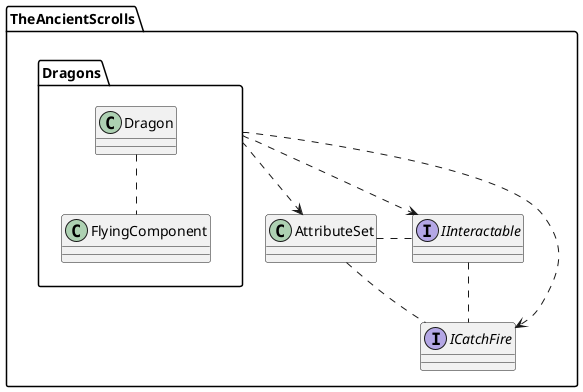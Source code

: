 ﻿@startuml
'https://plantuml.com/class-diagram

package TheAncientScrolls
{
    class AttributeSet
    
   interface IInteractable
   
    interface ICatchFire

    AttributeSet .right. IInteractable
    AttributeSet..ICatchFire
    IInteractable..ICatchFire

    package TheAncientScrolls.Dragons
    {
        class Dragon
        class FlyingComponent
    }
    
    Dragon..FlyingComponent
    
    TheAncientScrolls.Dragons ..> IInteractable
    TheAncientScrolls.Dragons ..> ICatchFire
    TheAncientScrolls.Dragons ..> AttributeSet

}

@enduml
